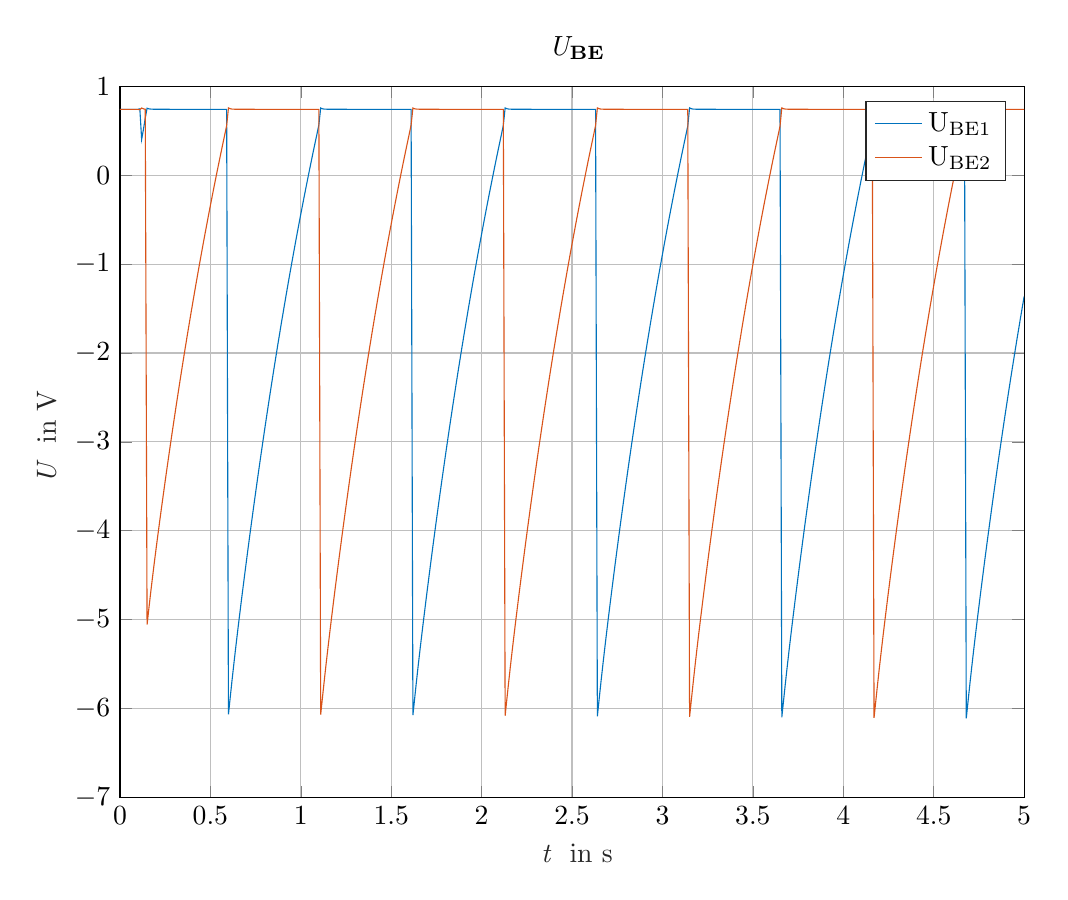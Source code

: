 % This file was created by matlab2tikz.
%
\definecolor{mycolor1}{rgb}{0.0,0.447,0.741}%
\definecolor{mycolor2}{rgb}{0.85,0.325,0.098}%
%
\begin{tikzpicture}

\begin{axis}[%
width=4.521in,
height=3.555in,
at={(0.758in,0.481in)},
scale only axis,
xmin=0,
xmax=5,
xlabel style={font=\color{white!15!black}},
xlabel={$\text{\it{} t \rm{} in s}$},
ymin=-7,
ymax=1,
ylabel style={font=\color{white!15!black}},
ylabel={$\text{\it{} U \rm{} in V}$},
axis background/.style={fill=white},
title style={font=\bfseries},
title={$\text{\it{} U}_{\text{BE}}$},
xmajorgrids,
ymajorgrids,
legend style={legend cell align=left, align=left, draw=white!15!black}
]
\addplot [color=mycolor1]
  table[row sep=crcr]{%
0	0.741\\
0.01	0.741\\
0.02	0.741\\
0.03	0.741\\
0.04	0.741\\
0.05	0.741\\
0.06	0.741\\
0.07	0.741\\
0.08	0.741\\
0.09	0.741\\
0.1	0.741\\
0.11	0.747\\
0.12	0.403\\
0.13	0.516\\
0.14	0.642\\
0.15	0.754\\
0.16	0.747\\
0.17	0.744\\
0.18	0.743\\
0.19	0.742\\
0.2	0.742\\
0.21	0.742\\
0.22	0.742\\
0.23	0.742\\
0.24	0.742\\
0.25	0.742\\
0.26	0.742\\
0.27	0.742\\
0.28	0.741\\
0.29	0.741\\
0.3	0.741\\
0.31	0.741\\
0.32	0.741\\
0.33	0.741\\
0.34	0.741\\
0.35	0.741\\
0.36	0.741\\
0.37	0.741\\
0.38	0.741\\
0.39	0.741\\
0.4	0.741\\
0.41	0.741\\
0.42	0.741\\
0.43	0.741\\
0.44	0.741\\
0.45	0.741\\
0.46	0.741\\
0.47	0.741\\
0.48	0.741\\
0.49	0.741\\
0.5	0.741\\
0.51	0.741\\
0.52	0.741\\
0.53	0.741\\
0.54	0.741\\
0.55	0.741\\
0.56	0.741\\
0.57	0.741\\
0.58	0.741\\
0.59	0.741\\
0.6	-6.067\\
0.61	-5.872\\
0.62	-5.68\\
0.63	-5.496\\
0.64	-5.318\\
0.65	-5.145\\
0.66	-4.977\\
0.67	-4.811\\
0.68	-4.649\\
0.69	-4.489\\
0.7	-4.331\\
0.71	-4.175\\
0.72	-4.022\\
0.73	-3.871\\
0.74	-3.721\\
0.75	-3.574\\
0.76	-3.428\\
0.77	-3.284\\
0.78	-3.143\\
0.79	-3.003\\
0.8	-2.864\\
0.81	-2.728\\
0.82	-2.593\\
0.83	-2.46\\
0.84	-2.329\\
0.85	-2.199\\
0.86	-2.071\\
0.87	-1.944\\
0.88	-1.82\\
0.89	-1.696\\
0.9	-1.575\\
0.91	-1.455\\
0.92	-1.336\\
0.93	-1.219\\
0.94	-1.103\\
0.95	-0.989\\
0.96	-0.876\\
0.97	-0.764\\
0.98	-0.654\\
0.99	-0.546\\
1	-0.438\\
1.01	-0.333\\
1.02	-0.228\\
1.03	-0.125\\
1.04	-0.023\\
1.05	0.078\\
1.06	0.177\\
1.07	0.276\\
1.08	0.373\\
1.09	0.468\\
1.1	0.567\\
1.11	0.756\\
1.12	0.747\\
1.13	0.744\\
1.14	0.743\\
1.15	0.742\\
1.16	0.742\\
1.17	0.742\\
1.18	0.742\\
1.19	0.742\\
1.2	0.742\\
1.21	0.742\\
1.22	0.742\\
1.23	0.742\\
1.24	0.742\\
1.25	0.742\\
1.26	0.741\\
1.27	0.741\\
1.28	0.741\\
1.29	0.741\\
1.3	0.741\\
1.31	0.741\\
1.32	0.741\\
1.33	0.741\\
1.34	0.741\\
1.35	0.741\\
1.36	0.741\\
1.37	0.741\\
1.38	0.741\\
1.39	0.741\\
1.4	0.741\\
1.41	0.741\\
1.42	0.741\\
1.43	0.741\\
1.44	0.741\\
1.45	0.741\\
1.46	0.741\\
1.47	0.741\\
1.48	0.741\\
1.49	0.741\\
1.5	0.741\\
1.51	0.741\\
1.52	0.741\\
1.53	0.741\\
1.54	0.741\\
1.55	0.741\\
1.56	0.741\\
1.57	0.741\\
1.58	0.741\\
1.59	0.741\\
1.6	0.741\\
1.61	0.741\\
1.62	-6.076\\
1.63	-5.881\\
1.64	-5.689\\
1.65	-5.505\\
1.66	-5.327\\
1.67	-5.155\\
1.68	-4.986\\
1.69	-4.821\\
1.7	-4.658\\
1.71	-4.498\\
1.72	-4.34\\
1.73	-4.184\\
1.74	-4.031\\
1.75	-3.879\\
1.76	-3.73\\
1.77	-3.582\\
1.78	-3.437\\
1.79	-3.293\\
1.8	-3.151\\
1.81	-3.011\\
1.82	-2.872\\
1.83	-2.736\\
1.84	-2.601\\
1.85	-2.468\\
1.86	-2.336\\
1.87	-2.206\\
1.88	-2.078\\
1.89	-1.952\\
1.9	-1.827\\
1.91	-1.703\\
1.92	-1.582\\
1.93	-1.461\\
1.94	-1.343\\
1.95	-1.225\\
1.96	-1.109\\
1.97	-0.995\\
1.98	-0.882\\
1.99	-0.771\\
2	-0.661\\
2.01	-0.552\\
2.02	-0.445\\
2.03	-0.339\\
2.04	-0.234\\
2.05	-0.131\\
2.06	-0.029\\
2.07	0.072\\
2.08	0.172\\
2.09	0.27\\
2.1	0.367\\
2.11	0.463\\
2.12	0.561\\
2.13	0.757\\
2.14	0.748\\
2.15	0.744\\
2.16	0.743\\
2.17	0.742\\
2.18	0.742\\
2.19	0.742\\
2.2	0.742\\
2.21	0.742\\
2.22	0.742\\
2.23	0.742\\
2.24	0.742\\
2.25	0.742\\
2.26	0.742\\
2.27	0.742\\
2.28	0.741\\
2.29	0.741\\
2.3	0.741\\
2.31	0.741\\
2.32	0.741\\
2.33	0.741\\
2.34	0.741\\
2.35	0.741\\
2.36	0.741\\
2.37	0.741\\
2.38	0.741\\
2.39	0.741\\
2.4	0.741\\
2.41	0.741\\
2.42	0.741\\
2.43	0.741\\
2.44	0.741\\
2.45	0.741\\
2.46	0.741\\
2.47	0.741\\
2.48	0.741\\
2.49	0.741\\
2.5	0.741\\
2.51	0.741\\
2.52	0.741\\
2.53	0.741\\
2.54	0.741\\
2.55	0.741\\
2.56	0.741\\
2.57	0.741\\
2.58	0.741\\
2.59	0.741\\
2.6	0.741\\
2.61	0.741\\
2.62	0.741\\
2.63	0.741\\
2.64	-6.088\\
2.65	-5.893\\
2.66	-5.701\\
2.67	-5.516\\
2.68	-5.338\\
2.69	-5.165\\
2.7	-4.996\\
2.71	-4.831\\
2.72	-4.668\\
2.73	-4.507\\
2.74	-4.349\\
2.75	-4.194\\
2.76	-4.04\\
2.77	-3.888\\
2.78	-3.739\\
2.79	-3.591\\
2.8	-3.445\\
2.81	-3.301\\
2.82	-3.159\\
2.83	-3.019\\
2.84	-2.881\\
2.85	-2.744\\
2.86	-2.609\\
2.87	-2.476\\
2.88	-2.344\\
2.89	-2.214\\
2.9	-2.086\\
2.91	-1.959\\
2.92	-1.834\\
2.93	-1.711\\
2.94	-1.589\\
2.95	-1.469\\
2.96	-1.35\\
2.97	-1.232\\
2.98	-1.116\\
2.99	-1.002\\
3	-0.889\\
3.01	-0.777\\
3.02	-0.667\\
3.03	-0.558\\
3.04	-0.451\\
3.05	-0.345\\
3.06	-0.24\\
3.07	-0.137\\
3.08	-0.035\\
3.09	0.066\\
3.1	0.166\\
3.11	0.264\\
3.12	0.361\\
3.13	0.457\\
3.14	0.554\\
3.15	0.758\\
3.16	0.748\\
3.17	0.744\\
3.18	0.743\\
3.19	0.742\\
3.2	0.742\\
3.21	0.742\\
3.22	0.742\\
3.23	0.742\\
3.24	0.742\\
3.25	0.742\\
3.26	0.742\\
3.27	0.742\\
3.28	0.742\\
3.29	0.742\\
3.3	0.741\\
3.31	0.741\\
3.32	0.741\\
3.33	0.741\\
3.34	0.741\\
3.35	0.741\\
3.36	0.741\\
3.37	0.741\\
3.38	0.741\\
3.39	0.741\\
3.4	0.741\\
3.41	0.741\\
3.42	0.741\\
3.43	0.741\\
3.44	0.741\\
3.45	0.741\\
3.46	0.741\\
3.47	0.741\\
3.48	0.741\\
3.49	0.741\\
3.5	0.741\\
3.51	0.741\\
3.52	0.741\\
3.53	0.741\\
3.54	0.741\\
3.55	0.741\\
3.56	0.741\\
3.57	0.741\\
3.58	0.741\\
3.59	0.741\\
3.6	0.741\\
3.61	0.741\\
3.62	0.741\\
3.63	0.741\\
3.64	0.741\\
3.65	0.741\\
3.66	-6.099\\
3.67	-5.905\\
3.68	-5.712\\
3.69	-5.527\\
3.7	-5.348\\
3.71	-5.175\\
3.72	-5.006\\
3.73	-4.841\\
3.74	-4.678\\
3.75	-4.517\\
3.76	-4.359\\
3.77	-4.203\\
3.78	-4.049\\
3.79	-3.897\\
3.8	-3.748\\
3.81	-3.6\\
3.82	-3.454\\
3.83	-3.31\\
3.84	-3.168\\
3.85	-3.027\\
3.86	-2.889\\
3.87	-2.752\\
3.88	-2.617\\
3.89	-2.484\\
3.9	-2.352\\
3.91	-2.222\\
3.92	-2.094\\
3.93	-1.967\\
3.94	-1.842\\
3.95	-1.718\\
3.96	-1.596\\
3.97	-1.476\\
3.98	-1.357\\
3.99	-1.239\\
4	-1.123\\
4.01	-1.009\\
4.02	-0.896\\
4.03	-0.784\\
4.04	-0.674\\
4.05	-0.565\\
4.06	-0.458\\
4.07	-0.351\\
4.08	-0.246\\
4.09	-0.143\\
4.1	-0.041\\
4.11	0.06\\
4.12	0.16\\
4.13	0.258\\
4.14	0.355\\
4.15	0.451\\
4.16	0.548\\
4.17	0.759\\
4.18	0.748\\
4.19	0.744\\
4.2	0.743\\
4.21	0.742\\
4.22	0.742\\
4.23	0.742\\
4.24	0.742\\
4.25	0.742\\
4.26	0.742\\
4.27	0.742\\
4.28	0.742\\
4.29	0.742\\
4.3	0.742\\
4.31	0.742\\
4.32	0.741\\
4.33	0.741\\
4.34	0.741\\
4.35	0.741\\
4.36	0.741\\
4.37	0.741\\
4.38	0.741\\
4.39	0.741\\
4.4	0.741\\
4.41	0.741\\
4.42	0.741\\
4.43	0.741\\
4.44	0.741\\
4.45	0.741\\
4.46	0.741\\
4.47	0.741\\
4.48	0.741\\
4.49	0.741\\
4.5	0.741\\
4.51	0.741\\
4.52	0.741\\
4.53	0.741\\
4.54	0.741\\
4.55	0.741\\
4.56	0.741\\
4.57	0.741\\
4.58	0.741\\
4.59	0.741\\
4.6	0.741\\
4.61	0.741\\
4.62	0.741\\
4.63	0.741\\
4.64	0.741\\
4.65	0.741\\
4.66	0.741\\
4.67	0.741\\
4.68	-6.111\\
4.69	-5.917\\
4.7	-5.724\\
4.71	-5.538\\
4.72	-5.359\\
4.73	-5.186\\
4.74	-5.016\\
4.75	-4.851\\
4.76	-4.687\\
4.77	-4.527\\
4.78	-4.368\\
4.79	-4.212\\
4.8	-4.059\\
4.81	-3.907\\
4.82	-3.757\\
4.83	-3.609\\
4.84	-3.463\\
4.85	-3.319\\
4.86	-3.176\\
4.87	-3.036\\
4.88	-2.897\\
4.89	-2.76\\
4.9	-2.625\\
4.91	-2.492\\
4.92	-2.36\\
4.93	-2.23\\
4.94	-2.102\\
4.95	-1.975\\
4.96	-1.849\\
4.97	-1.726\\
4.98	-1.603\\
4.99	-1.483\\
5	-1.364\\
};
\addlegendentry{$\text{U}_{\text{BE1}}$}

\addplot [color=mycolor2]
  table[row sep=crcr]{%
0	0.741\\
0.01	0.741\\
0.02	0.741\\
0.03	0.741\\
0.04	0.741\\
0.05	0.741\\
0.06	0.741\\
0.07	0.741\\
0.08	0.741\\
0.09	0.741\\
0.1	0.741\\
0.11	0.736\\
0.12	0.756\\
0.13	0.747\\
0.14	0.742\\
0.15	-5.057\\
0.16	-4.875\\
0.17	-4.696\\
0.18	-4.525\\
0.19	-4.36\\
0.2	-4.2\\
0.21	-4.044\\
0.22	-3.89\\
0.23	-3.739\\
0.24	-3.591\\
0.25	-3.444\\
0.26	-3.3\\
0.27	-3.158\\
0.28	-3.017\\
0.29	-2.878\\
0.3	-2.742\\
0.31	-2.606\\
0.32	-2.473\\
0.33	-2.341\\
0.34	-2.211\\
0.35	-2.083\\
0.36	-1.956\\
0.37	-1.831\\
0.38	-1.708\\
0.39	-1.586\\
0.4	-1.466\\
0.41	-1.347\\
0.42	-1.229\\
0.43	-1.114\\
0.44	-0.999\\
0.45	-0.886\\
0.46	-0.774\\
0.47	-0.664\\
0.48	-0.556\\
0.49	-0.448\\
0.5	-0.342\\
0.51	-0.237\\
0.52	-0.134\\
0.53	-0.032\\
0.54	0.069\\
0.55	0.168\\
0.56	0.267\\
0.57	0.364\\
0.58	0.46\\
0.59	0.557\\
0.6	0.757\\
0.61	0.748\\
0.62	0.744\\
0.63	0.743\\
0.64	0.742\\
0.65	0.742\\
0.66	0.742\\
0.67	0.742\\
0.68	0.742\\
0.69	0.742\\
0.7	0.742\\
0.71	0.742\\
0.72	0.742\\
0.73	0.742\\
0.74	0.742\\
0.75	0.741\\
0.76	0.741\\
0.77	0.741\\
0.78	0.741\\
0.79	0.741\\
0.8	0.741\\
0.81	0.741\\
0.82	0.741\\
0.83	0.741\\
0.84	0.741\\
0.85	0.741\\
0.86	0.741\\
0.87	0.741\\
0.88	0.741\\
0.89	0.741\\
0.9	0.741\\
0.91	0.741\\
0.92	0.741\\
0.93	0.741\\
0.94	0.741\\
0.95	0.741\\
0.96	0.741\\
0.97	0.741\\
0.98	0.741\\
0.99	0.741\\
1	0.741\\
1.01	0.741\\
1.02	0.741\\
1.03	0.741\\
1.04	0.741\\
1.05	0.741\\
1.06	0.741\\
1.07	0.741\\
1.08	0.741\\
1.09	0.741\\
1.1	0.741\\
1.11	-6.07\\
1.12	-5.875\\
1.13	-5.684\\
1.14	-5.499\\
1.15	-5.322\\
1.16	-5.15\\
1.17	-4.981\\
1.18	-4.816\\
1.19	-4.653\\
1.2	-4.493\\
1.21	-4.335\\
1.22	-4.18\\
1.23	-4.026\\
1.24	-3.875\\
1.25	-3.725\\
1.26	-3.578\\
1.27	-3.432\\
1.28	-3.288\\
1.29	-3.147\\
1.3	-3.006\\
1.31	-2.868\\
1.32	-2.732\\
1.33	-2.597\\
1.34	-2.464\\
1.35	-2.332\\
1.36	-2.203\\
1.37	-2.074\\
1.38	-1.948\\
1.39	-1.823\\
1.4	-1.7\\
1.41	-1.578\\
1.42	-1.458\\
1.43	-1.339\\
1.44	-1.222\\
1.45	-1.106\\
1.46	-0.992\\
1.47	-0.879\\
1.48	-0.767\\
1.49	-0.657\\
1.5	-0.549\\
1.51	-0.441\\
1.52	-0.335\\
1.53	-0.231\\
1.54	-0.128\\
1.55	-0.026\\
1.56	0.075\\
1.57	0.175\\
1.58	0.273\\
1.59	0.37\\
1.6	0.466\\
1.61	0.564\\
1.62	0.756\\
1.63	0.747\\
1.64	0.744\\
1.65	0.743\\
1.66	0.742\\
1.67	0.742\\
1.68	0.742\\
1.69	0.742\\
1.7	0.742\\
1.71	0.742\\
1.72	0.742\\
1.73	0.742\\
1.74	0.742\\
1.75	0.742\\
1.76	0.742\\
1.77	0.741\\
1.78	0.741\\
1.79	0.741\\
1.8	0.741\\
1.81	0.741\\
1.82	0.741\\
1.83	0.741\\
1.84	0.741\\
1.85	0.741\\
1.86	0.741\\
1.87	0.741\\
1.88	0.741\\
1.89	0.741\\
1.9	0.741\\
1.91	0.741\\
1.92	0.741\\
1.93	0.741\\
1.94	0.741\\
1.95	0.741\\
1.96	0.741\\
1.97	0.741\\
1.98	0.741\\
1.99	0.741\\
2	0.741\\
2.01	0.741\\
2.02	0.741\\
2.03	0.741\\
2.04	0.741\\
2.05	0.741\\
2.06	0.741\\
2.07	0.741\\
2.08	0.741\\
2.09	0.741\\
2.1	0.741\\
2.11	0.741\\
2.12	0.741\\
2.13	-6.082\\
2.14	-5.887\\
2.15	-5.695\\
2.16	-5.51\\
2.17	-5.333\\
2.18	-5.16\\
2.19	-4.991\\
2.2	-4.826\\
2.21	-4.663\\
2.22	-4.503\\
2.23	-4.345\\
2.24	-4.189\\
2.25	-4.035\\
2.26	-3.884\\
2.27	-3.734\\
2.28	-3.587\\
2.29	-3.441\\
2.3	-3.297\\
2.31	-3.155\\
2.32	-3.015\\
2.33	-2.877\\
2.34	-2.74\\
2.35	-2.605\\
2.36	-2.472\\
2.37	-2.34\\
2.38	-2.21\\
2.39	-2.082\\
2.4	-1.956\\
2.41	-1.831\\
2.42	-1.707\\
2.43	-1.585\\
2.44	-1.465\\
2.45	-1.346\\
2.46	-1.229\\
2.47	-1.113\\
2.48	-0.998\\
2.49	-0.885\\
2.5	-0.774\\
2.51	-0.664\\
2.52	-0.555\\
2.53	-0.448\\
2.54	-0.342\\
2.55	-0.237\\
2.56	-0.134\\
2.57	-0.032\\
2.58	0.069\\
2.59	0.169\\
2.6	0.267\\
2.61	0.364\\
2.62	0.46\\
2.63	0.558\\
2.64	0.757\\
2.65	0.748\\
2.66	0.744\\
2.67	0.743\\
2.68	0.742\\
2.69	0.742\\
2.7	0.742\\
2.71	0.742\\
2.72	0.742\\
2.73	0.742\\
2.74	0.742\\
2.75	0.742\\
2.76	0.742\\
2.77	0.742\\
2.78	0.742\\
2.79	0.741\\
2.8	0.741\\
2.81	0.741\\
2.82	0.741\\
2.83	0.741\\
2.84	0.741\\
2.85	0.741\\
2.86	0.741\\
2.87	0.741\\
2.88	0.741\\
2.89	0.741\\
2.9	0.741\\
2.91	0.741\\
2.92	0.741\\
2.93	0.741\\
2.94	0.741\\
2.95	0.741\\
2.96	0.741\\
2.97	0.741\\
2.98	0.741\\
2.99	0.741\\
3	0.741\\
3.01	0.741\\
3.02	0.741\\
3.03	0.741\\
3.04	0.741\\
3.05	0.741\\
3.06	0.741\\
3.07	0.741\\
3.08	0.741\\
3.09	0.741\\
3.1	0.741\\
3.11	0.741\\
3.12	0.741\\
3.13	0.741\\
3.14	0.741\\
3.15	-6.094\\
3.16	-5.899\\
3.17	-5.707\\
3.18	-5.521\\
3.19	-5.343\\
3.2	-5.17\\
3.21	-5.001\\
3.22	-4.836\\
3.23	-4.673\\
3.24	-4.512\\
3.25	-4.354\\
3.26	-4.198\\
3.27	-4.045\\
3.28	-3.893\\
3.29	-3.743\\
3.3	-3.596\\
3.31	-3.45\\
3.32	-3.306\\
3.33	-3.164\\
3.34	-3.023\\
3.35	-2.885\\
3.36	-2.748\\
3.37	-2.613\\
3.38	-2.48\\
3.39	-2.348\\
3.4	-2.218\\
3.41	-2.09\\
3.42	-1.963\\
3.43	-1.838\\
3.44	-1.715\\
3.45	-1.593\\
3.46	-1.472\\
3.47	-1.353\\
3.48	-1.236\\
3.49	-1.12\\
3.5	-1.005\\
3.51	-0.892\\
3.52	-0.781\\
3.53	-0.671\\
3.54	-0.562\\
3.55	-0.454\\
3.56	-0.348\\
3.57	-0.243\\
3.58	-0.14\\
3.59	-0.038\\
3.6	0.063\\
3.61	0.163\\
3.62	0.261\\
3.63	0.358\\
3.64	0.454\\
3.65	0.551\\
3.66	0.758\\
3.67	0.748\\
3.68	0.744\\
3.69	0.743\\
3.7	0.742\\
3.71	0.742\\
3.72	0.742\\
3.73	0.742\\
3.74	0.742\\
3.75	0.742\\
3.76	0.742\\
3.77	0.742\\
3.78	0.742\\
3.79	0.742\\
3.8	0.742\\
3.81	0.741\\
3.82	0.741\\
3.83	0.741\\
3.84	0.741\\
3.85	0.741\\
3.86	0.741\\
3.87	0.741\\
3.88	0.741\\
3.89	0.741\\
3.9	0.741\\
3.91	0.741\\
3.92	0.741\\
3.93	0.741\\
3.94	0.741\\
3.95	0.741\\
3.96	0.741\\
3.97	0.741\\
3.98	0.741\\
3.99	0.741\\
4	0.741\\
4.01	0.741\\
4.02	0.741\\
4.03	0.741\\
4.04	0.741\\
4.05	0.741\\
4.06	0.741\\
4.07	0.741\\
4.08	0.741\\
4.09	0.741\\
4.1	0.741\\
4.11	0.741\\
4.12	0.741\\
4.13	0.741\\
4.14	0.741\\
4.15	0.741\\
4.16	0.741\\
4.17	-6.105\\
4.18	-5.911\\
4.19	-5.718\\
4.2	-5.532\\
4.21	-5.354\\
4.22	-5.18\\
4.23	-5.011\\
4.24	-4.845\\
4.25	-4.682\\
4.26	-4.522\\
4.27	-4.364\\
4.28	-4.208\\
4.29	-4.054\\
4.3	-3.902\\
4.31	-3.752\\
4.32	-3.604\\
4.33	-3.458\\
4.34	-3.314\\
4.35	-3.172\\
4.36	-3.032\\
4.37	-2.893\\
4.38	-2.756\\
4.39	-2.621\\
4.4	-2.488\\
4.41	-2.356\\
4.42	-2.226\\
4.43	-2.098\\
4.44	-1.971\\
4.45	-1.846\\
4.46	-1.722\\
4.47	-1.6\\
4.48	-1.479\\
4.49	-1.36\\
4.5	-1.243\\
4.51	-1.127\\
4.52	-1.012\\
4.53	-0.899\\
4.54	-0.788\\
4.55	-0.677\\
4.56	-0.568\\
4.57	-0.461\\
4.58	-0.354\\
4.59	-0.25\\
4.6	-0.146\\
4.61	-0.044\\
4.62	0.057\\
4.63	0.157\\
4.64	0.255\\
4.65	0.352\\
4.66	0.448\\
4.67	0.545\\
4.68	0.759\\
4.69	0.749\\
4.7	0.745\\
4.71	0.743\\
4.72	0.742\\
4.73	0.742\\
4.74	0.742\\
4.75	0.742\\
4.76	0.742\\
4.77	0.742\\
4.78	0.742\\
4.79	0.742\\
4.8	0.742\\
4.81	0.742\\
4.82	0.742\\
4.83	0.741\\
4.84	0.741\\
4.85	0.741\\
4.86	0.741\\
4.87	0.741\\
4.88	0.741\\
4.89	0.741\\
4.9	0.741\\
4.91	0.741\\
4.92	0.741\\
4.93	0.741\\
4.94	0.741\\
4.95	0.741\\
4.96	0.741\\
4.97	0.741\\
4.98	0.741\\
4.99	0.741\\
5	0.741\\
};
\addlegendentry{$\text{U}_{\text{BE2}}$}

\end{axis}
\end{tikzpicture}%